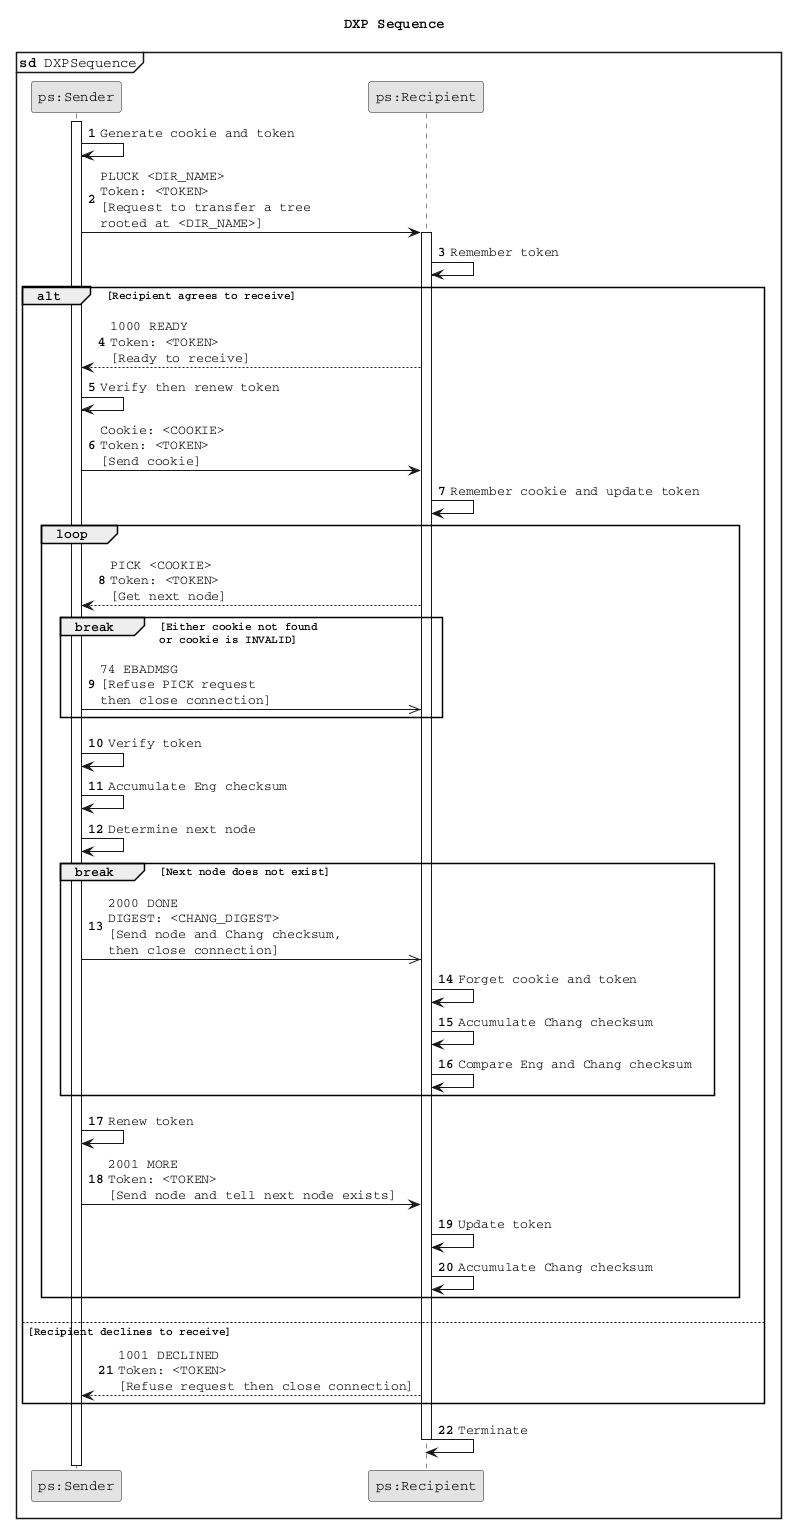@startuml
!pragma teoz true
skinparam monochrome true
skinparam defaultFontName Courier

title DXP Sequence
mainframe **sd** DXPSequence

participant "ps:Sender" as Sender
participant "ps:Recipient" as Recipient

autonumber
activate Sender

Sender -> Sender: Generate cookie and token
Sender -> Recipient: PLUCK <DIR_NAME>\nToken: <TOKEN>\n[Request to transfer a tree\nrooted at <DIR_NAME>]

activate Recipient

Recipient -> Recipient: Remember token

' alt 1
alt Recipient agrees to receive

Recipient --> Sender: 1000 READY\nToken: <TOKEN>\n[Ready to receive]
Sender -> Sender: Verify then renew token
Sender -> Recipient: Cookie: <COOKIE>\nToken: <TOKEN>\n[Send cookie]
Recipient -> Recipient: Remember cookie and update token

' loop 1
loop

Recipient --> Sender: PICK <COOKIE>\nToken: <TOKEN>\n[Get next node]

' break 1
break Either cookie not found\nor cookie is INVALID

Sender ->> Recipient: 74 EBADMSG\n[Refuse PICK request\nthen close connection]

' break 1
end

Sender -> Sender: Verify token
Sender -> Sender: Accumulate Eng checksum
Sender -> Sender: Determine next node

' break 2
break Next node does not exist

Sender ->> Recipient: 2000 DONE\nDIGEST: <CHANG_DIGEST>\n[Send node and Chang checksum,\nthen close connection]
Recipient -> Recipient: Forget cookie and token
Recipient -> Recipient: Accumulate Chang checksum
Recipient -> Recipient: Compare Eng and Chang checksum

' break 2
end

Sender -> Sender: Renew token
Sender -> Recipient: 2001 MORE\nToken: <TOKEN>\n[Send node and tell next node exists]
Recipient -> Recipient: Update token
Recipient -> Recipient: Accumulate Chang checksum

' loop 1
end

' alt 1
else Recipient declines to receive

Recipient --> Sender: 1001 DECLINED\nToken: <TOKEN>\n[Refuse request then close connection]

'alt 1
end

Recipient -> Recipient: Terminate

deactivate Recipient
deactivate Sender
@enduml
